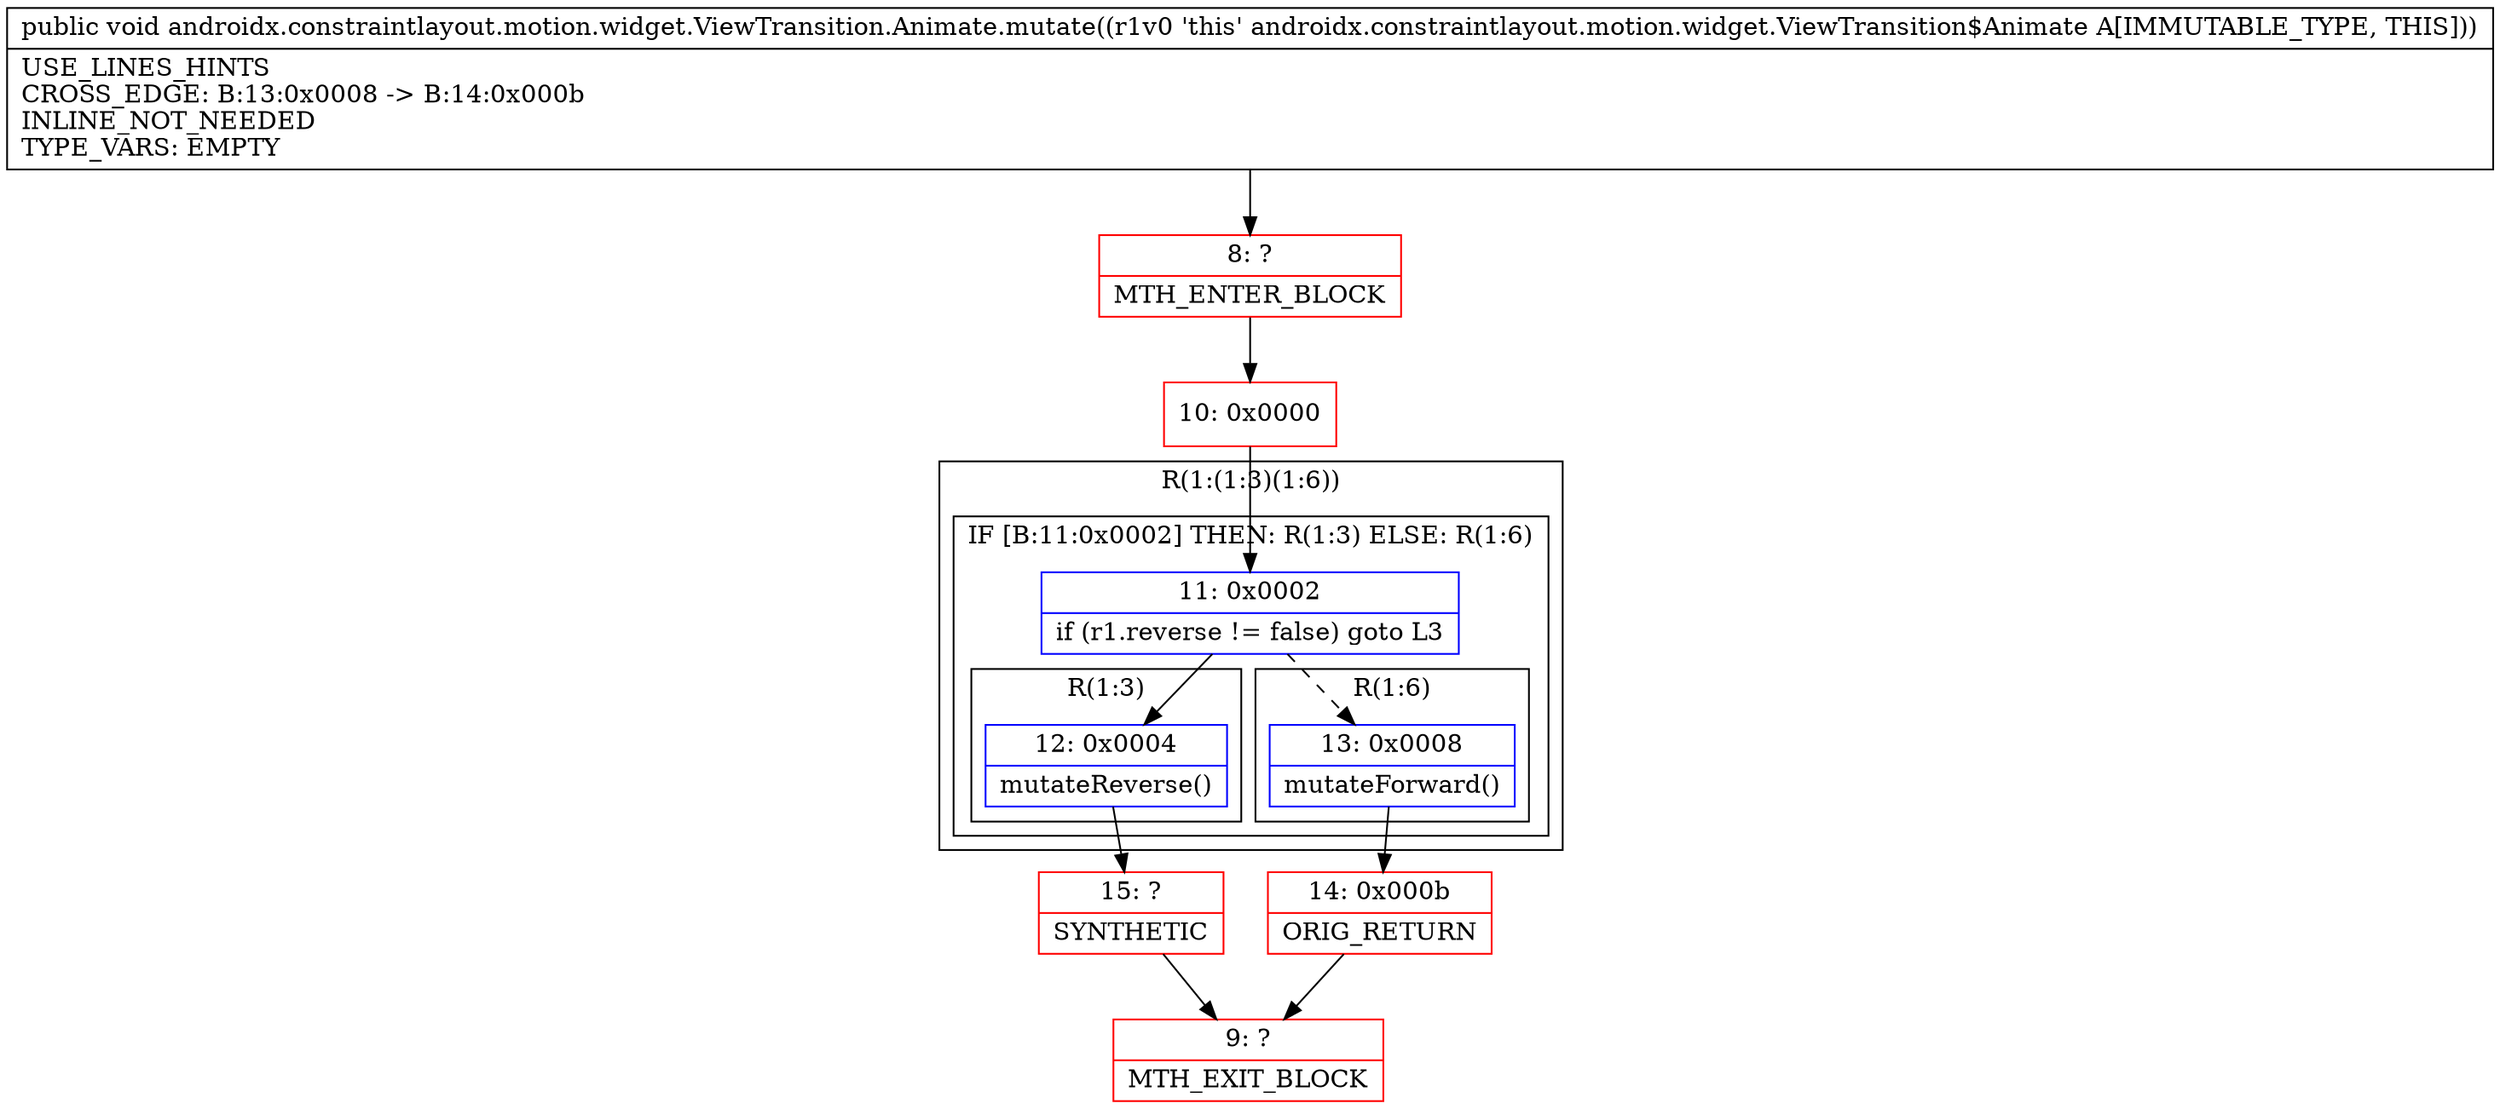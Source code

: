 digraph "CFG forandroidx.constraintlayout.motion.widget.ViewTransition.Animate.mutate()V" {
subgraph cluster_Region_1666894978 {
label = "R(1:(1:3)(1:6))";
node [shape=record,color=blue];
subgraph cluster_IfRegion_86729841 {
label = "IF [B:11:0x0002] THEN: R(1:3) ELSE: R(1:6)";
node [shape=record,color=blue];
Node_11 [shape=record,label="{11\:\ 0x0002|if (r1.reverse != false) goto L3\l}"];
subgraph cluster_Region_1467057332 {
label = "R(1:3)";
node [shape=record,color=blue];
Node_12 [shape=record,label="{12\:\ 0x0004|mutateReverse()\l}"];
}
subgraph cluster_Region_2098352210 {
label = "R(1:6)";
node [shape=record,color=blue];
Node_13 [shape=record,label="{13\:\ 0x0008|mutateForward()\l}"];
}
}
}
Node_8 [shape=record,color=red,label="{8\:\ ?|MTH_ENTER_BLOCK\l}"];
Node_10 [shape=record,color=red,label="{10\:\ 0x0000}"];
Node_15 [shape=record,color=red,label="{15\:\ ?|SYNTHETIC\l}"];
Node_9 [shape=record,color=red,label="{9\:\ ?|MTH_EXIT_BLOCK\l}"];
Node_14 [shape=record,color=red,label="{14\:\ 0x000b|ORIG_RETURN\l}"];
MethodNode[shape=record,label="{public void androidx.constraintlayout.motion.widget.ViewTransition.Animate.mutate((r1v0 'this' androidx.constraintlayout.motion.widget.ViewTransition$Animate A[IMMUTABLE_TYPE, THIS]))  | USE_LINES_HINTS\lCROSS_EDGE: B:13:0x0008 \-\> B:14:0x000b\lINLINE_NOT_NEEDED\lTYPE_VARS: EMPTY\l}"];
MethodNode -> Node_8;Node_11 -> Node_12;
Node_11 -> Node_13[style=dashed];
Node_12 -> Node_15;
Node_13 -> Node_14;
Node_8 -> Node_10;
Node_10 -> Node_11;
Node_15 -> Node_9;
Node_14 -> Node_9;
}

